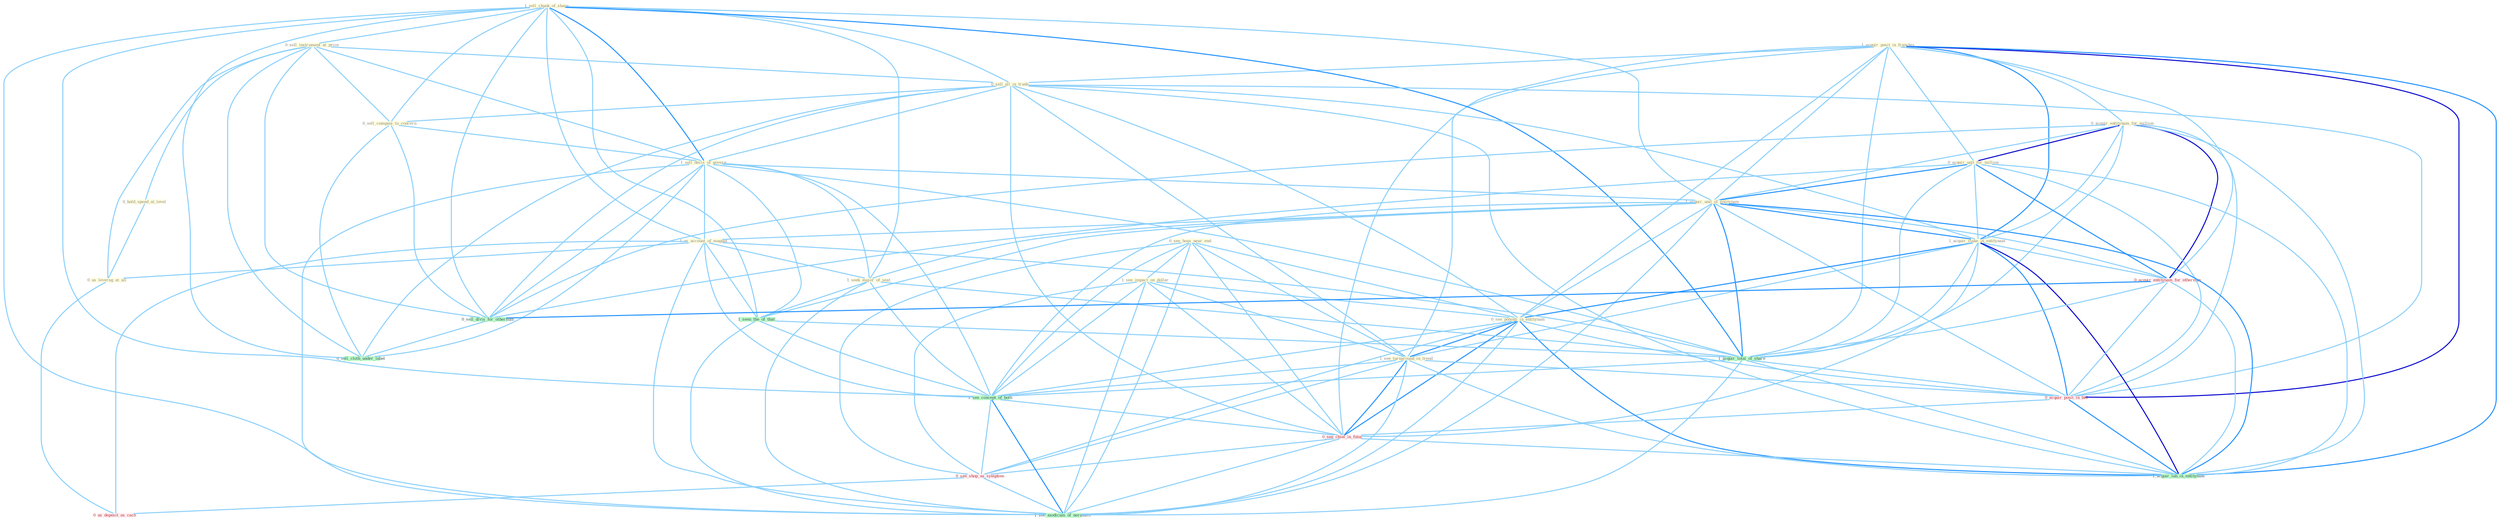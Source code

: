 Graph G{ 
    node
    [shape=polygon,style=filled,width=.5,height=.06,color="#BDFCC9",fixedsize=true,fontsize=4,
    fontcolor="#2f4f4f"];
    {node
    [color="#ffffe0", fontcolor="#8b7d6b"] "0_see_hous_near_end " "1_acquir_posit_in_franchis " "1_sell_chunk_of_share " "0_sell_instrument_at_price " "0_sell_all_in_trade " "0_sell_compani_to_concern " "0_acquir_entitynam_for_million " "1_sell_decis_of_govern " "0_hold_spend_at_level " "0_acquir_unit_for_million " "1_acquir_unit_of_entitynam " "1_acquir_stake_in_entitynam " "1_see_impact_on_dollar " "0_see_potenti_in_entitynam " "1_see_turnaround_in_trend " "1_us_account_of_magnat " "1_seek_major_of_seat " "0_us_leverag_at_all "}
{node [color="#fff0f5", fontcolor="#b22222"] "0_acquir_entitynam_for_othernum " "0_acquir_posit_in_bid " "0_see_chief_in_futur " "0_see_shop_as_symptom " "0_us_deposit_as_cach "}
edge [color="#B0E2FF"];

	"0_see_hous_near_end " -- "1_see_impact_on_dollar " [w="1", color="#87cefa" ];
	"0_see_hous_near_end " -- "0_see_potenti_in_entitynam " [w="1", color="#87cefa" ];
	"0_see_hous_near_end " -- "1_see_turnaround_in_trend " [w="1", color="#87cefa" ];
	"0_see_hous_near_end " -- "1_see_concept_of_both " [w="1", color="#87cefa" ];
	"0_see_hous_near_end " -- "0_see_chief_in_futur " [w="1", color="#87cefa" ];
	"0_see_hous_near_end " -- "0_see_shop_as_symptom " [w="1", color="#87cefa" ];
	"0_see_hous_near_end " -- "1_see_modicum_of_normalci " [w="1", color="#87cefa" ];
	"1_acquir_posit_in_franchis " -- "0_sell_all_in_trade " [w="1", color="#87cefa" ];
	"1_acquir_posit_in_franchis " -- "0_acquir_entitynam_for_million " [w="1", color="#87cefa" ];
	"1_acquir_posit_in_franchis " -- "0_acquir_unit_for_million " [w="1", color="#87cefa" ];
	"1_acquir_posit_in_franchis " -- "1_acquir_unit_of_entitynam " [w="1", color="#87cefa" ];
	"1_acquir_posit_in_franchis " -- "1_acquir_stake_in_entitynam " [w="2", color="#1e90ff" , len=0.8];
	"1_acquir_posit_in_franchis " -- "0_see_potenti_in_entitynam " [w="1", color="#87cefa" ];
	"1_acquir_posit_in_franchis " -- "1_see_turnaround_in_trend " [w="1", color="#87cefa" ];
	"1_acquir_posit_in_franchis " -- "0_acquir_entitynam_for_othernum " [w="1", color="#87cefa" ];
	"1_acquir_posit_in_franchis " -- "1_acquir_total_of_share " [w="1", color="#87cefa" ];
	"1_acquir_posit_in_franchis " -- "0_acquir_posit_in_bid " [w="3", color="#0000cd" , len=0.6];
	"1_acquir_posit_in_franchis " -- "0_see_chief_in_futur " [w="1", color="#87cefa" ];
	"1_acquir_posit_in_franchis " -- "1_acquir_lab_in_entitynam " [w="2", color="#1e90ff" , len=0.8];
	"1_sell_chunk_of_share " -- "0_sell_instrument_at_price " [w="1", color="#87cefa" ];
	"1_sell_chunk_of_share " -- "0_sell_all_in_trade " [w="1", color="#87cefa" ];
	"1_sell_chunk_of_share " -- "0_sell_compani_to_concern " [w="1", color="#87cefa" ];
	"1_sell_chunk_of_share " -- "1_sell_decis_of_govern " [w="2", color="#1e90ff" , len=0.8];
	"1_sell_chunk_of_share " -- "1_acquir_unit_of_entitynam " [w="1", color="#87cefa" ];
	"1_sell_chunk_of_share " -- "1_us_account_of_magnat " [w="1", color="#87cefa" ];
	"1_sell_chunk_of_share " -- "1_seek_major_of_seat " [w="1", color="#87cefa" ];
	"1_sell_chunk_of_share " -- "1_seen_the_of_that " [w="1", color="#87cefa" ];
	"1_sell_chunk_of_share " -- "0_sell_divis_for_othernum " [w="1", color="#87cefa" ];
	"1_sell_chunk_of_share " -- "1_acquir_total_of_share " [w="2", color="#1e90ff" , len=0.8];
	"1_sell_chunk_of_share " -- "0_sell_cloth_under_label " [w="1", color="#87cefa" ];
	"1_sell_chunk_of_share " -- "1_see_concept_of_both " [w="1", color="#87cefa" ];
	"1_sell_chunk_of_share " -- "1_see_modicum_of_normalci " [w="1", color="#87cefa" ];
	"0_sell_instrument_at_price " -- "0_sell_all_in_trade " [w="1", color="#87cefa" ];
	"0_sell_instrument_at_price " -- "0_sell_compani_to_concern " [w="1", color="#87cefa" ];
	"0_sell_instrument_at_price " -- "1_sell_decis_of_govern " [w="1", color="#87cefa" ];
	"0_sell_instrument_at_price " -- "0_hold_spend_at_level " [w="1", color="#87cefa" ];
	"0_sell_instrument_at_price " -- "0_us_leverag_at_all " [w="1", color="#87cefa" ];
	"0_sell_instrument_at_price " -- "0_sell_divis_for_othernum " [w="1", color="#87cefa" ];
	"0_sell_instrument_at_price " -- "0_sell_cloth_under_label " [w="1", color="#87cefa" ];
	"0_sell_all_in_trade " -- "0_sell_compani_to_concern " [w="1", color="#87cefa" ];
	"0_sell_all_in_trade " -- "1_sell_decis_of_govern " [w="1", color="#87cefa" ];
	"0_sell_all_in_trade " -- "1_acquir_stake_in_entitynam " [w="1", color="#87cefa" ];
	"0_sell_all_in_trade " -- "0_see_potenti_in_entitynam " [w="1", color="#87cefa" ];
	"0_sell_all_in_trade " -- "1_see_turnaround_in_trend " [w="1", color="#87cefa" ];
	"0_sell_all_in_trade " -- "0_sell_divis_for_othernum " [w="1", color="#87cefa" ];
	"0_sell_all_in_trade " -- "0_sell_cloth_under_label " [w="1", color="#87cefa" ];
	"0_sell_all_in_trade " -- "0_acquir_posit_in_bid " [w="1", color="#87cefa" ];
	"0_sell_all_in_trade " -- "0_see_chief_in_futur " [w="1", color="#87cefa" ];
	"0_sell_all_in_trade " -- "1_acquir_lab_in_entitynam " [w="1", color="#87cefa" ];
	"0_sell_compani_to_concern " -- "1_sell_decis_of_govern " [w="1", color="#87cefa" ];
	"0_sell_compani_to_concern " -- "0_sell_divis_for_othernum " [w="1", color="#87cefa" ];
	"0_sell_compani_to_concern " -- "0_sell_cloth_under_label " [w="1", color="#87cefa" ];
	"0_acquir_entitynam_for_million " -- "0_acquir_unit_for_million " [w="3", color="#0000cd" , len=0.6];
	"0_acquir_entitynam_for_million " -- "1_acquir_unit_of_entitynam " [w="1", color="#87cefa" ];
	"0_acquir_entitynam_for_million " -- "1_acquir_stake_in_entitynam " [w="1", color="#87cefa" ];
	"0_acquir_entitynam_for_million " -- "0_acquir_entitynam_for_othernum " [w="3", color="#0000cd" , len=0.6];
	"0_acquir_entitynam_for_million " -- "0_sell_divis_for_othernum " [w="1", color="#87cefa" ];
	"0_acquir_entitynam_for_million " -- "1_acquir_total_of_share " [w="1", color="#87cefa" ];
	"0_acquir_entitynam_for_million " -- "0_acquir_posit_in_bid " [w="1", color="#87cefa" ];
	"0_acquir_entitynam_for_million " -- "1_acquir_lab_in_entitynam " [w="1", color="#87cefa" ];
	"1_sell_decis_of_govern " -- "1_acquir_unit_of_entitynam " [w="1", color="#87cefa" ];
	"1_sell_decis_of_govern " -- "1_us_account_of_magnat " [w="1", color="#87cefa" ];
	"1_sell_decis_of_govern " -- "1_seek_major_of_seat " [w="1", color="#87cefa" ];
	"1_sell_decis_of_govern " -- "1_seen_the_of_that " [w="1", color="#87cefa" ];
	"1_sell_decis_of_govern " -- "0_sell_divis_for_othernum " [w="1", color="#87cefa" ];
	"1_sell_decis_of_govern " -- "1_acquir_total_of_share " [w="1", color="#87cefa" ];
	"1_sell_decis_of_govern " -- "0_sell_cloth_under_label " [w="1", color="#87cefa" ];
	"1_sell_decis_of_govern " -- "1_see_concept_of_both " [w="1", color="#87cefa" ];
	"1_sell_decis_of_govern " -- "1_see_modicum_of_normalci " [w="1", color="#87cefa" ];
	"0_hold_spend_at_level " -- "0_us_leverag_at_all " [w="1", color="#87cefa" ];
	"0_acquir_unit_for_million " -- "1_acquir_unit_of_entitynam " [w="2", color="#1e90ff" , len=0.8];
	"0_acquir_unit_for_million " -- "1_acquir_stake_in_entitynam " [w="1", color="#87cefa" ];
	"0_acquir_unit_for_million " -- "0_acquir_entitynam_for_othernum " [w="2", color="#1e90ff" , len=0.8];
	"0_acquir_unit_for_million " -- "0_sell_divis_for_othernum " [w="1", color="#87cefa" ];
	"0_acquir_unit_for_million " -- "1_acquir_total_of_share " [w="1", color="#87cefa" ];
	"0_acquir_unit_for_million " -- "0_acquir_posit_in_bid " [w="1", color="#87cefa" ];
	"0_acquir_unit_for_million " -- "1_acquir_lab_in_entitynam " [w="1", color="#87cefa" ];
	"1_acquir_unit_of_entitynam " -- "1_acquir_stake_in_entitynam " [w="2", color="#1e90ff" , len=0.8];
	"1_acquir_unit_of_entitynam " -- "0_see_potenti_in_entitynam " [w="1", color="#87cefa" ];
	"1_acquir_unit_of_entitynam " -- "1_us_account_of_magnat " [w="1", color="#87cefa" ];
	"1_acquir_unit_of_entitynam " -- "1_seek_major_of_seat " [w="1", color="#87cefa" ];
	"1_acquir_unit_of_entitynam " -- "0_acquir_entitynam_for_othernum " [w="1", color="#87cefa" ];
	"1_acquir_unit_of_entitynam " -- "1_seen_the_of_that " [w="1", color="#87cefa" ];
	"1_acquir_unit_of_entitynam " -- "1_acquir_total_of_share " [w="2", color="#1e90ff" , len=0.8];
	"1_acquir_unit_of_entitynam " -- "0_acquir_posit_in_bid " [w="1", color="#87cefa" ];
	"1_acquir_unit_of_entitynam " -- "1_see_concept_of_both " [w="1", color="#87cefa" ];
	"1_acquir_unit_of_entitynam " -- "1_acquir_lab_in_entitynam " [w="2", color="#1e90ff" , len=0.8];
	"1_acquir_unit_of_entitynam " -- "1_see_modicum_of_normalci " [w="1", color="#87cefa" ];
	"1_acquir_stake_in_entitynam " -- "0_see_potenti_in_entitynam " [w="2", color="#1e90ff" , len=0.8];
	"1_acquir_stake_in_entitynam " -- "1_see_turnaround_in_trend " [w="1", color="#87cefa" ];
	"1_acquir_stake_in_entitynam " -- "0_acquir_entitynam_for_othernum " [w="1", color="#87cefa" ];
	"1_acquir_stake_in_entitynam " -- "1_acquir_total_of_share " [w="1", color="#87cefa" ];
	"1_acquir_stake_in_entitynam " -- "0_acquir_posit_in_bid " [w="2", color="#1e90ff" , len=0.8];
	"1_acquir_stake_in_entitynam " -- "0_see_chief_in_futur " [w="1", color="#87cefa" ];
	"1_acquir_stake_in_entitynam " -- "1_acquir_lab_in_entitynam " [w="3", color="#0000cd" , len=0.6];
	"1_see_impact_on_dollar " -- "0_see_potenti_in_entitynam " [w="1", color="#87cefa" ];
	"1_see_impact_on_dollar " -- "1_see_turnaround_in_trend " [w="1", color="#87cefa" ];
	"1_see_impact_on_dollar " -- "1_see_concept_of_both " [w="1", color="#87cefa" ];
	"1_see_impact_on_dollar " -- "0_see_chief_in_futur " [w="1", color="#87cefa" ];
	"1_see_impact_on_dollar " -- "0_see_shop_as_symptom " [w="1", color="#87cefa" ];
	"1_see_impact_on_dollar " -- "1_see_modicum_of_normalci " [w="1", color="#87cefa" ];
	"0_see_potenti_in_entitynam " -- "1_see_turnaround_in_trend " [w="2", color="#1e90ff" , len=0.8];
	"0_see_potenti_in_entitynam " -- "0_acquir_posit_in_bid " [w="1", color="#87cefa" ];
	"0_see_potenti_in_entitynam " -- "1_see_concept_of_both " [w="1", color="#87cefa" ];
	"0_see_potenti_in_entitynam " -- "0_see_chief_in_futur " [w="2", color="#1e90ff" , len=0.8];
	"0_see_potenti_in_entitynam " -- "0_see_shop_as_symptom " [w="1", color="#87cefa" ];
	"0_see_potenti_in_entitynam " -- "1_acquir_lab_in_entitynam " [w="2", color="#1e90ff" , len=0.8];
	"0_see_potenti_in_entitynam " -- "1_see_modicum_of_normalci " [w="1", color="#87cefa" ];
	"1_see_turnaround_in_trend " -- "0_acquir_posit_in_bid " [w="1", color="#87cefa" ];
	"1_see_turnaround_in_trend " -- "1_see_concept_of_both " [w="1", color="#87cefa" ];
	"1_see_turnaround_in_trend " -- "0_see_chief_in_futur " [w="2", color="#1e90ff" , len=0.8];
	"1_see_turnaround_in_trend " -- "0_see_shop_as_symptom " [w="1", color="#87cefa" ];
	"1_see_turnaround_in_trend " -- "1_acquir_lab_in_entitynam " [w="1", color="#87cefa" ];
	"1_see_turnaround_in_trend " -- "1_see_modicum_of_normalci " [w="1", color="#87cefa" ];
	"1_us_account_of_magnat " -- "1_seek_major_of_seat " [w="1", color="#87cefa" ];
	"1_us_account_of_magnat " -- "0_us_leverag_at_all " [w="1", color="#87cefa" ];
	"1_us_account_of_magnat " -- "1_seen_the_of_that " [w="1", color="#87cefa" ];
	"1_us_account_of_magnat " -- "1_acquir_total_of_share " [w="1", color="#87cefa" ];
	"1_us_account_of_magnat " -- "1_see_concept_of_both " [w="1", color="#87cefa" ];
	"1_us_account_of_magnat " -- "0_us_deposit_as_cach " [w="1", color="#87cefa" ];
	"1_us_account_of_magnat " -- "1_see_modicum_of_normalci " [w="1", color="#87cefa" ];
	"1_seek_major_of_seat " -- "1_seen_the_of_that " [w="1", color="#87cefa" ];
	"1_seek_major_of_seat " -- "1_acquir_total_of_share " [w="1", color="#87cefa" ];
	"1_seek_major_of_seat " -- "1_see_concept_of_both " [w="1", color="#87cefa" ];
	"1_seek_major_of_seat " -- "1_see_modicum_of_normalci " [w="1", color="#87cefa" ];
	"0_us_leverag_at_all " -- "0_us_deposit_as_cach " [w="1", color="#87cefa" ];
	"0_acquir_entitynam_for_othernum " -- "0_sell_divis_for_othernum " [w="2", color="#1e90ff" , len=0.8];
	"0_acquir_entitynam_for_othernum " -- "1_acquir_total_of_share " [w="1", color="#87cefa" ];
	"0_acquir_entitynam_for_othernum " -- "0_acquir_posit_in_bid " [w="1", color="#87cefa" ];
	"0_acquir_entitynam_for_othernum " -- "1_acquir_lab_in_entitynam " [w="1", color="#87cefa" ];
	"1_seen_the_of_that " -- "1_acquir_total_of_share " [w="1", color="#87cefa" ];
	"1_seen_the_of_that " -- "1_see_concept_of_both " [w="1", color="#87cefa" ];
	"1_seen_the_of_that " -- "1_see_modicum_of_normalci " [w="1", color="#87cefa" ];
	"0_sell_divis_for_othernum " -- "0_sell_cloth_under_label " [w="1", color="#87cefa" ];
	"1_acquir_total_of_share " -- "0_acquir_posit_in_bid " [w="1", color="#87cefa" ];
	"1_acquir_total_of_share " -- "1_see_concept_of_both " [w="1", color="#87cefa" ];
	"1_acquir_total_of_share " -- "1_acquir_lab_in_entitynam " [w="1", color="#87cefa" ];
	"1_acquir_total_of_share " -- "1_see_modicum_of_normalci " [w="1", color="#87cefa" ];
	"0_acquir_posit_in_bid " -- "0_see_chief_in_futur " [w="1", color="#87cefa" ];
	"0_acquir_posit_in_bid " -- "1_acquir_lab_in_entitynam " [w="2", color="#1e90ff" , len=0.8];
	"1_see_concept_of_both " -- "0_see_chief_in_futur " [w="1", color="#87cefa" ];
	"1_see_concept_of_both " -- "0_see_shop_as_symptom " [w="1", color="#87cefa" ];
	"1_see_concept_of_both " -- "1_see_modicum_of_normalci " [w="2", color="#1e90ff" , len=0.8];
	"0_see_chief_in_futur " -- "0_see_shop_as_symptom " [w="1", color="#87cefa" ];
	"0_see_chief_in_futur " -- "1_acquir_lab_in_entitynam " [w="1", color="#87cefa" ];
	"0_see_chief_in_futur " -- "1_see_modicum_of_normalci " [w="1", color="#87cefa" ];
	"0_see_shop_as_symptom " -- "0_us_deposit_as_cach " [w="1", color="#87cefa" ];
	"0_see_shop_as_symptom " -- "1_see_modicum_of_normalci " [w="1", color="#87cefa" ];
}